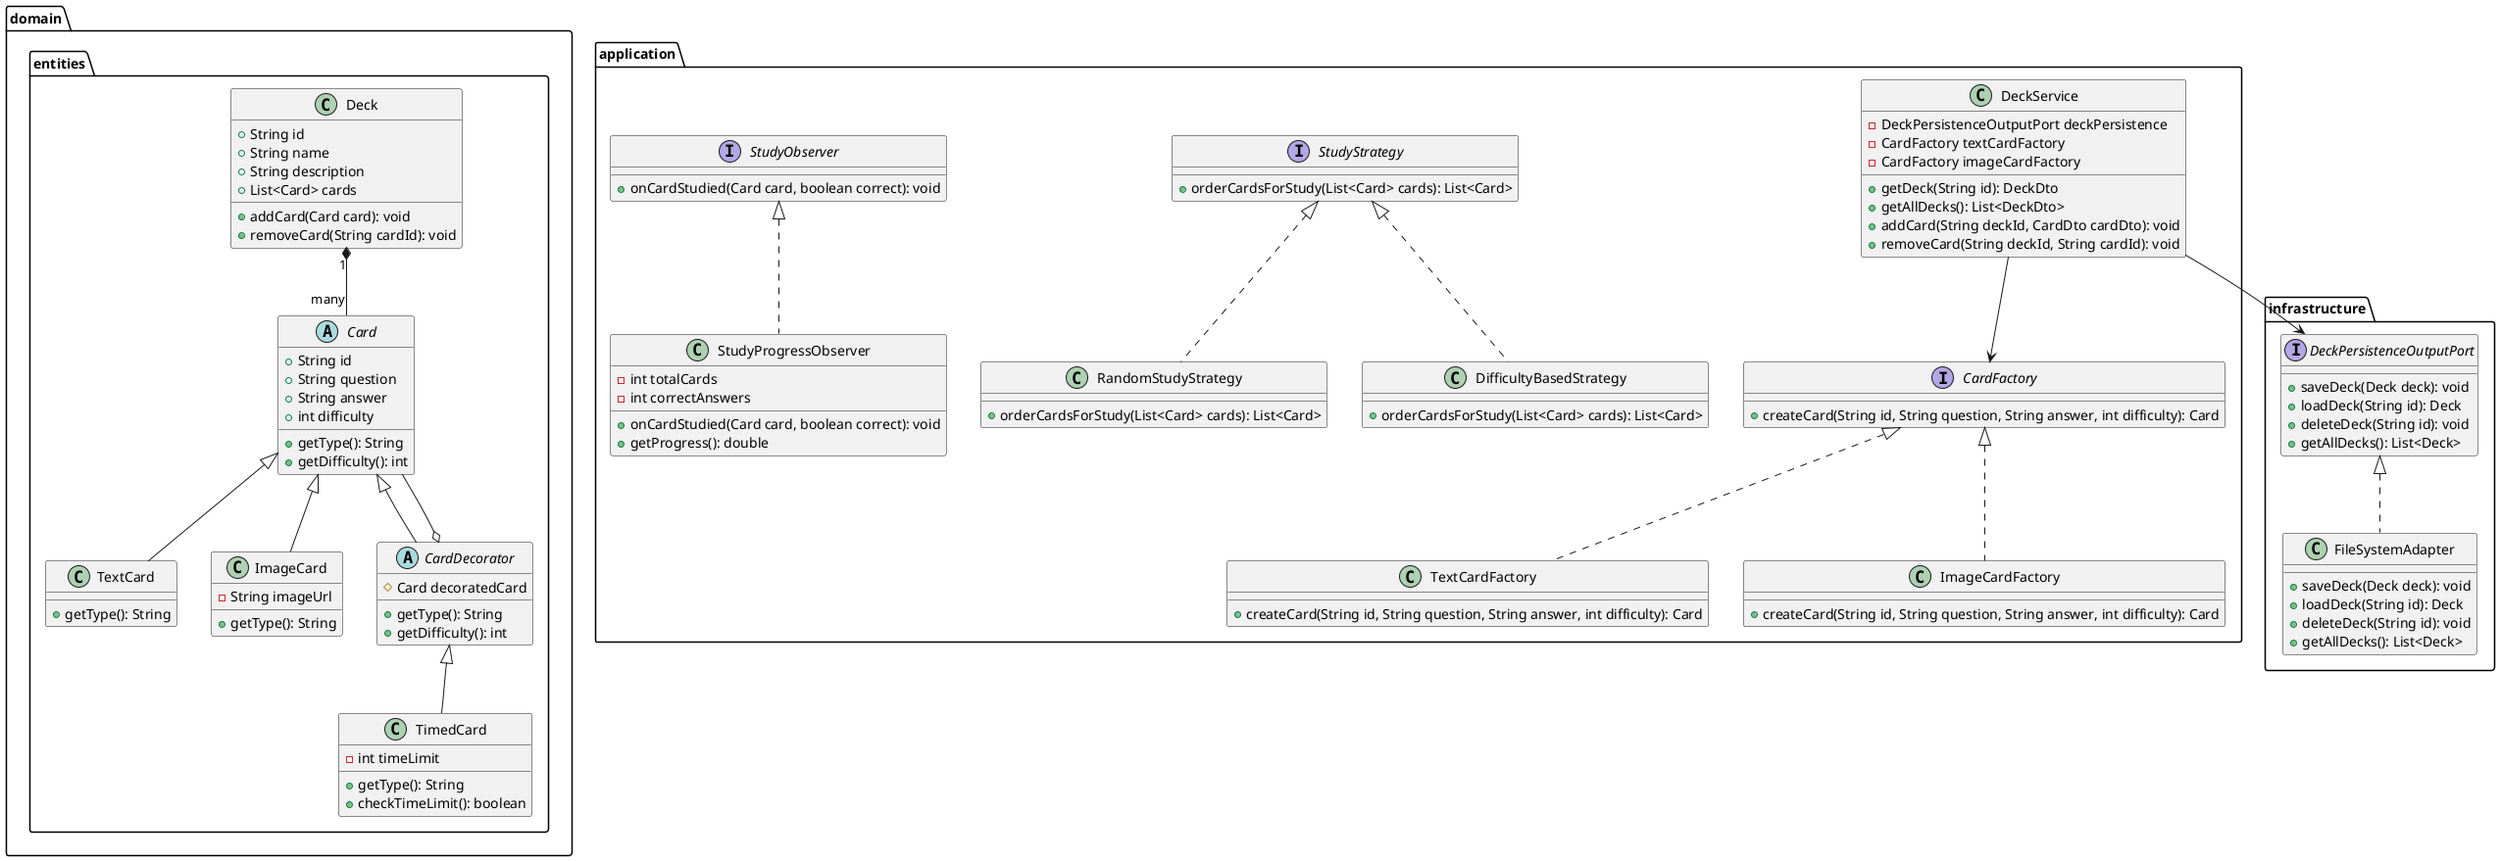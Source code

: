 @startuml
package "domain.entities" {
  abstract class Card {
    +String id
    +String question
    +String answer
    +int difficulty
    +getType(): String
    +getDifficulty(): int
  }
  
  class TextCard {
    +getType(): String
  }
  
  class ImageCard {
    -String imageUrl
    +getType(): String
  }
  
  abstract class CardDecorator {
    #Card decoratedCard
    +getType(): String
    +getDifficulty(): int
  }
  
  class TimedCard {
    -int timeLimit
    +getType(): String
    +checkTimeLimit(): boolean
  }
  
  class Deck {
    +String id
    +String name
    +String description
    +List<Card> cards
    +addCard(Card card): void
    +removeCard(String cardId): void
  }
}

package "application" {
  interface CardFactory {
    +createCard(String id, String question, String answer, int difficulty): Card
  }
  
  class TextCardFactory {
    +createCard(String id, String question, String answer, int difficulty): Card
  }
  
  class ImageCardFactory {
    +createCard(String id, String question, String answer, int difficulty): Card
  }
  
  interface StudyStrategy {
    +orderCardsForStudy(List<Card> cards): List<Card>
  }
  
  class RandomStudyStrategy {
    +orderCardsForStudy(List<Card> cards): List<Card>
  }
  
  class DifficultyBasedStrategy {
    +orderCardsForStudy(List<Card> cards): List<Card>
  }
  
  interface StudyObserver {
    +onCardStudied(Card card, boolean correct): void
  }
  
  class StudyProgressObserver {
    -int totalCards
    -int correctAnswers
    +onCardStudied(Card card, boolean correct): void
    +getProgress(): double
  }
  
  class DeckService {
    -DeckPersistenceOutputPort deckPersistence
    -CardFactory textCardFactory
    -CardFactory imageCardFactory
    +getDeck(String id): DeckDto
    +getAllDecks(): List<DeckDto>
    +addCard(String deckId, CardDto cardDto): void
    +removeCard(String deckId, String cardId): void
  }
}

package "infrastructure" {
  interface DeckPersistenceOutputPort {
    +saveDeck(Deck deck): void
    +loadDeck(String id): Deck
    +deleteDeck(String id): void
    +getAllDecks(): List<Deck>
  }
  
  class FileSystemAdapter {
    +saveDeck(Deck deck): void
    +loadDeck(String id): Deck
    +deleteDeck(String id): void
    +getAllDecks(): List<Deck>
  }
}

Card <|-- TextCard
Card <|-- ImageCard
Card <|-- CardDecorator
CardDecorator <|-- TimedCard
CardDecorator o-- Card
Deck "1" *-- "many" Card
CardFactory <|.. TextCardFactory
CardFactory <|.. ImageCardFactory
StudyStrategy <|.. RandomStudyStrategy
StudyStrategy <|.. DifficultyBasedStrategy
StudyObserver <|.. StudyProgressObserver
DeckService --> DeckPersistenceOutputPort
DeckPersistenceOutputPort <|.. FileSystemAdapter
DeckService --> CardFactory
@enduml